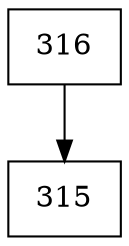 digraph G {
  node [shape=record];
  node0 [label="{316}"];
  node0 -> node1;
  node1 [label="{315}"];
}
